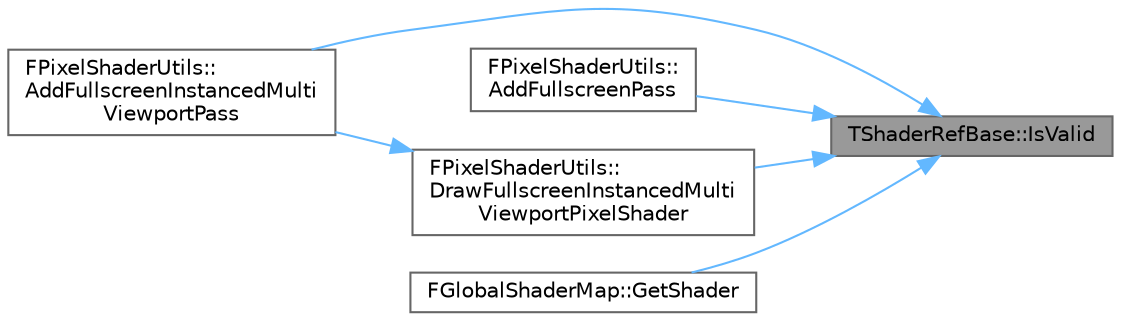digraph "TShaderRefBase::IsValid"
{
 // INTERACTIVE_SVG=YES
 // LATEX_PDF_SIZE
  bgcolor="transparent";
  edge [fontname=Helvetica,fontsize=10,labelfontname=Helvetica,labelfontsize=10];
  node [fontname=Helvetica,fontsize=10,shape=box,height=0.2,width=0.4];
  rankdir="RL";
  Node1 [id="Node000001",label="TShaderRefBase::IsValid",height=0.2,width=0.4,color="gray40", fillcolor="grey60", style="filled", fontcolor="black",tooltip=" "];
  Node1 -> Node2 [id="edge1_Node000001_Node000002",dir="back",color="steelblue1",style="solid",tooltip=" "];
  Node2 [id="Node000002",label="FPixelShaderUtils::\lAddFullscreenInstancedMulti\lViewportPass",height=0.2,width=0.4,color="grey40", fillcolor="white", style="filled",URL="$df/dc9/structFPixelShaderUtils.html#a99b77ca097aeb8918c18aa5c100d4230",tooltip="Dispatch a pixel shader to render graph builder with its parameters."];
  Node1 -> Node3 [id="edge2_Node000001_Node000003",dir="back",color="steelblue1",style="solid",tooltip=" "];
  Node3 [id="Node000003",label="FPixelShaderUtils::\lAddFullscreenPass",height=0.2,width=0.4,color="grey40", fillcolor="white", style="filled",URL="$df/dc9/structFPixelShaderUtils.html#a7b82b5a86ebf4c9a0f3ab6bfc1ae6055",tooltip="Dispatch a pixel shader to render graph builder with its parameters."];
  Node1 -> Node4 [id="edge3_Node000001_Node000004",dir="back",color="steelblue1",style="solid",tooltip=" "];
  Node4 [id="Node000004",label="FPixelShaderUtils::\lDrawFullscreenInstancedMulti\lViewportPixelShader",height=0.2,width=0.4,color="grey40", fillcolor="white", style="filled",URL="$df/dc9/structFPixelShaderUtils.html#ae245eff59157a9718a7c3419eb8945b9",tooltip="Dispatch a full screen pixel shader to rhi command list with its parameters, covering several views a..."];
  Node4 -> Node2 [id="edge4_Node000004_Node000002",dir="back",color="steelblue1",style="solid",tooltip=" "];
  Node1 -> Node5 [id="edge5_Node000001_Node000005",dir="back",color="steelblue1",style="solid",tooltip=" "];
  Node5 [id="Node000005",label="FGlobalShaderMap::GetShader",height=0.2,width=0.4,color="grey40", fillcolor="white", style="filled",URL="$de/d45/classFGlobalShaderMap.html#a3dd9cf68c8b7a95b71ba22cae6e3ce1d",tooltip=" "];
}
